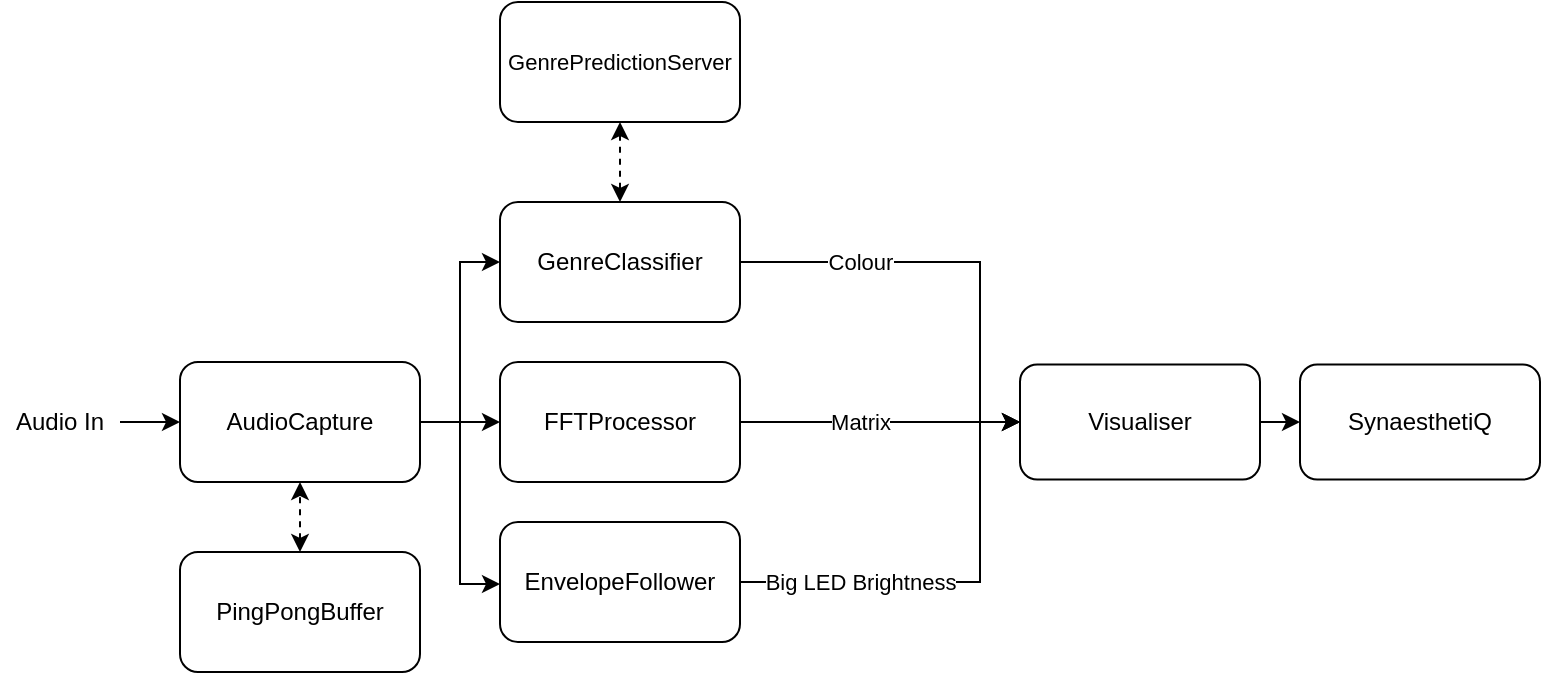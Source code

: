 <mxfile version="20.8.16" type="github">
  <diagram name="Page-1" id="vmRUkB8Ht7hPRd6HfnEO">
    <mxGraphModel dx="1426" dy="700" grid="1" gridSize="10" guides="1" tooltips="1" connect="1" arrows="1" fold="1" page="1" pageScale="1" pageWidth="827" pageHeight="1169" math="0" shadow="0">
      <root>
        <mxCell id="0" />
        <mxCell id="1" parent="0" />
        <mxCell id="KrvHM5VlppT7nD_sBOFR-35" style="edgeStyle=orthogonalEdgeStyle;rounded=0;orthogonalLoop=1;jettySize=auto;html=1;exitX=1;exitY=0.5;exitDx=0;exitDy=0;entryX=0;entryY=0.5;entryDx=0;entryDy=0;startArrow=none;startFill=0;endArrow=classic;endFill=1;" edge="1" parent="1" source="KrvHM5VlppT7nD_sBOFR-1" target="KrvHM5VlppT7nD_sBOFR-2">
          <mxGeometry relative="1" as="geometry" />
        </mxCell>
        <mxCell id="KrvHM5VlppT7nD_sBOFR-1" value="Audio In" style="text;html=1;strokeColor=none;fillColor=none;align=center;verticalAlign=middle;whiteSpace=wrap;rounded=0;" vertex="1" parent="1">
          <mxGeometry x="30" y="225" width="60" height="30" as="geometry" />
        </mxCell>
        <mxCell id="KrvHM5VlppT7nD_sBOFR-8" style="edgeStyle=orthogonalEdgeStyle;rounded=0;orthogonalLoop=1;jettySize=auto;html=1;exitX=1;exitY=0.5;exitDx=0;exitDy=0;entryX=0;entryY=0.5;entryDx=0;entryDy=0;" edge="1" parent="1" source="KrvHM5VlppT7nD_sBOFR-2" target="KrvHM5VlppT7nD_sBOFR-4">
          <mxGeometry relative="1" as="geometry">
            <Array as="points">
              <mxPoint x="260" y="240" />
              <mxPoint x="260" y="160" />
            </Array>
          </mxGeometry>
        </mxCell>
        <mxCell id="KrvHM5VlppT7nD_sBOFR-9" style="edgeStyle=orthogonalEdgeStyle;rounded=0;orthogonalLoop=1;jettySize=auto;html=1;exitX=1;exitY=0.5;exitDx=0;exitDy=0;" edge="1" parent="1" source="KrvHM5VlppT7nD_sBOFR-2" target="KrvHM5VlppT7nD_sBOFR-6">
          <mxGeometry relative="1" as="geometry">
            <Array as="points">
              <mxPoint x="260" y="240" />
              <mxPoint x="260" y="321" />
            </Array>
          </mxGeometry>
        </mxCell>
        <mxCell id="KrvHM5VlppT7nD_sBOFR-10" style="edgeStyle=orthogonalEdgeStyle;rounded=0;orthogonalLoop=1;jettySize=auto;html=1;exitX=1;exitY=0.5;exitDx=0;exitDy=0;entryX=0;entryY=0.5;entryDx=0;entryDy=0;" edge="1" parent="1" source="KrvHM5VlppT7nD_sBOFR-2" target="KrvHM5VlppT7nD_sBOFR-7">
          <mxGeometry relative="1" as="geometry" />
        </mxCell>
        <mxCell id="KrvHM5VlppT7nD_sBOFR-2" value="AudioCapture" style="rounded=1;whiteSpace=wrap;html=1;" vertex="1" parent="1">
          <mxGeometry x="120" y="210" width="120" height="60" as="geometry" />
        </mxCell>
        <mxCell id="KrvHM5VlppT7nD_sBOFR-39" style="edgeStyle=orthogonalEdgeStyle;rounded=0;orthogonalLoop=1;jettySize=auto;html=1;exitX=0.5;exitY=0;exitDx=0;exitDy=0;entryX=0.5;entryY=1;entryDx=0;entryDy=0;dashed=1;fontSize=11;startArrow=classic;startFill=1;endArrow=classic;endFill=1;" edge="1" parent="1" source="KrvHM5VlppT7nD_sBOFR-3" target="KrvHM5VlppT7nD_sBOFR-2">
          <mxGeometry relative="1" as="geometry" />
        </mxCell>
        <mxCell id="KrvHM5VlppT7nD_sBOFR-3" value="PingPongBuffer" style="rounded=1;whiteSpace=wrap;html=1;" vertex="1" parent="1">
          <mxGeometry x="120" y="305" width="120" height="60" as="geometry" />
        </mxCell>
        <mxCell id="KrvHM5VlppT7nD_sBOFR-30" style="edgeStyle=orthogonalEdgeStyle;rounded=0;orthogonalLoop=1;jettySize=auto;html=1;exitX=1;exitY=0.5;exitDx=0;exitDy=0;entryX=0;entryY=0.5;entryDx=0;entryDy=0;startArrow=none;startFill=0;endArrow=classic;endFill=1;verticalAlign=top;" edge="1" parent="1" source="KrvHM5VlppT7nD_sBOFR-4" target="KrvHM5VlppT7nD_sBOFR-11">
          <mxGeometry relative="1" as="geometry">
            <Array as="points">
              <mxPoint x="520" y="160" />
              <mxPoint x="520" y="240" />
            </Array>
          </mxGeometry>
        </mxCell>
        <mxCell id="KrvHM5VlppT7nD_sBOFR-40" value="Colour" style="edgeLabel;html=1;align=center;verticalAlign=middle;resizable=0;points=[];fontSize=11;" vertex="1" connectable="0" parent="KrvHM5VlppT7nD_sBOFR-30">
          <mxGeometry x="-0.354" y="-2" relative="1" as="geometry">
            <mxPoint x="-11" y="-2" as="offset" />
          </mxGeometry>
        </mxCell>
        <mxCell id="KrvHM5VlppT7nD_sBOFR-4" value="GenreClassifier" style="rounded=1;whiteSpace=wrap;html=1;" vertex="1" parent="1">
          <mxGeometry x="280" y="130" width="120" height="60" as="geometry" />
        </mxCell>
        <mxCell id="KrvHM5VlppT7nD_sBOFR-32" style="edgeStyle=orthogonalEdgeStyle;rounded=0;orthogonalLoop=1;jettySize=auto;html=1;exitX=1;exitY=0.5;exitDx=0;exitDy=0;entryX=0;entryY=0.5;entryDx=0;entryDy=0;startArrow=none;startFill=0;endArrow=classic;endFill=1;" edge="1" parent="1" source="KrvHM5VlppT7nD_sBOFR-6" target="KrvHM5VlppT7nD_sBOFR-11">
          <mxGeometry relative="1" as="geometry">
            <Array as="points">
              <mxPoint x="520" y="320" />
              <mxPoint x="520" y="240" />
            </Array>
          </mxGeometry>
        </mxCell>
        <mxCell id="KrvHM5VlppT7nD_sBOFR-42" value="Big LED Brightness" style="edgeLabel;html=1;align=center;verticalAlign=middle;resizable=0;points=[];fontSize=11;" vertex="1" connectable="0" parent="KrvHM5VlppT7nD_sBOFR-32">
          <mxGeometry x="-0.336" y="-5" relative="1" as="geometry">
            <mxPoint x="-13" y="-5" as="offset" />
          </mxGeometry>
        </mxCell>
        <mxCell id="KrvHM5VlppT7nD_sBOFR-6" value="EnvelopeFollower" style="rounded=1;whiteSpace=wrap;html=1;" vertex="1" parent="1">
          <mxGeometry x="280" y="290" width="120" height="60" as="geometry" />
        </mxCell>
        <mxCell id="KrvHM5VlppT7nD_sBOFR-31" style="edgeStyle=orthogonalEdgeStyle;rounded=0;orthogonalLoop=1;jettySize=auto;html=1;exitX=1;exitY=0.5;exitDx=0;exitDy=0;entryX=0;entryY=0.5;entryDx=0;entryDy=0;startArrow=none;startFill=0;endArrow=classic;endFill=1;" edge="1" parent="1" source="KrvHM5VlppT7nD_sBOFR-7" target="KrvHM5VlppT7nD_sBOFR-11">
          <mxGeometry relative="1" as="geometry" />
        </mxCell>
        <mxCell id="KrvHM5VlppT7nD_sBOFR-41" value="Matrix" style="edgeLabel;html=1;align=center;verticalAlign=middle;resizable=0;points=[];fontSize=11;" vertex="1" connectable="0" parent="KrvHM5VlppT7nD_sBOFR-31">
          <mxGeometry x="-0.314" y="-2" relative="1" as="geometry">
            <mxPoint x="12" y="-2" as="offset" />
          </mxGeometry>
        </mxCell>
        <mxCell id="KrvHM5VlppT7nD_sBOFR-7" value="FFTProcessor" style="rounded=1;whiteSpace=wrap;html=1;" vertex="1" parent="1">
          <mxGeometry x="280" y="210" width="120" height="60" as="geometry" />
        </mxCell>
        <mxCell id="KrvHM5VlppT7nD_sBOFR-34" style="edgeStyle=orthogonalEdgeStyle;rounded=0;orthogonalLoop=1;jettySize=auto;html=1;exitX=1;exitY=0.5;exitDx=0;exitDy=0;entryX=0;entryY=0.5;entryDx=0;entryDy=0;startArrow=none;startFill=0;endArrow=classic;endFill=1;" edge="1" parent="1" source="KrvHM5VlppT7nD_sBOFR-11" target="KrvHM5VlppT7nD_sBOFR-33">
          <mxGeometry relative="1" as="geometry" />
        </mxCell>
        <mxCell id="KrvHM5VlppT7nD_sBOFR-11" value="Visualiser" style="rounded=1;whiteSpace=wrap;html=1;verticalAlign=middle;fillColor=none;" vertex="1" parent="1">
          <mxGeometry x="540" y="211.25" width="120" height="57.5" as="geometry" />
        </mxCell>
        <mxCell id="KrvHM5VlppT7nD_sBOFR-33" value="SynaesthetiQ" style="rounded=1;whiteSpace=wrap;html=1;verticalAlign=middle;fillColor=none;" vertex="1" parent="1">
          <mxGeometry x="680" y="211.25" width="120" height="57.5" as="geometry" />
        </mxCell>
        <mxCell id="KrvHM5VlppT7nD_sBOFR-38" style="edgeStyle=orthogonalEdgeStyle;rounded=0;orthogonalLoop=1;jettySize=auto;html=1;exitX=0.5;exitY=1;exitDx=0;exitDy=0;entryX=0.5;entryY=0;entryDx=0;entryDy=0;dashed=1;fontSize=11;startArrow=classic;startFill=1;endArrow=classic;endFill=1;" edge="1" parent="1" source="KrvHM5VlppT7nD_sBOFR-37" target="KrvHM5VlppT7nD_sBOFR-4">
          <mxGeometry relative="1" as="geometry" />
        </mxCell>
        <mxCell id="KrvHM5VlppT7nD_sBOFR-37" value="GenrePredictionServer" style="rounded=1;whiteSpace=wrap;html=1;fontSize=11;" vertex="1" parent="1">
          <mxGeometry x="280" y="30" width="120" height="60" as="geometry" />
        </mxCell>
      </root>
    </mxGraphModel>
  </diagram>
</mxfile>
